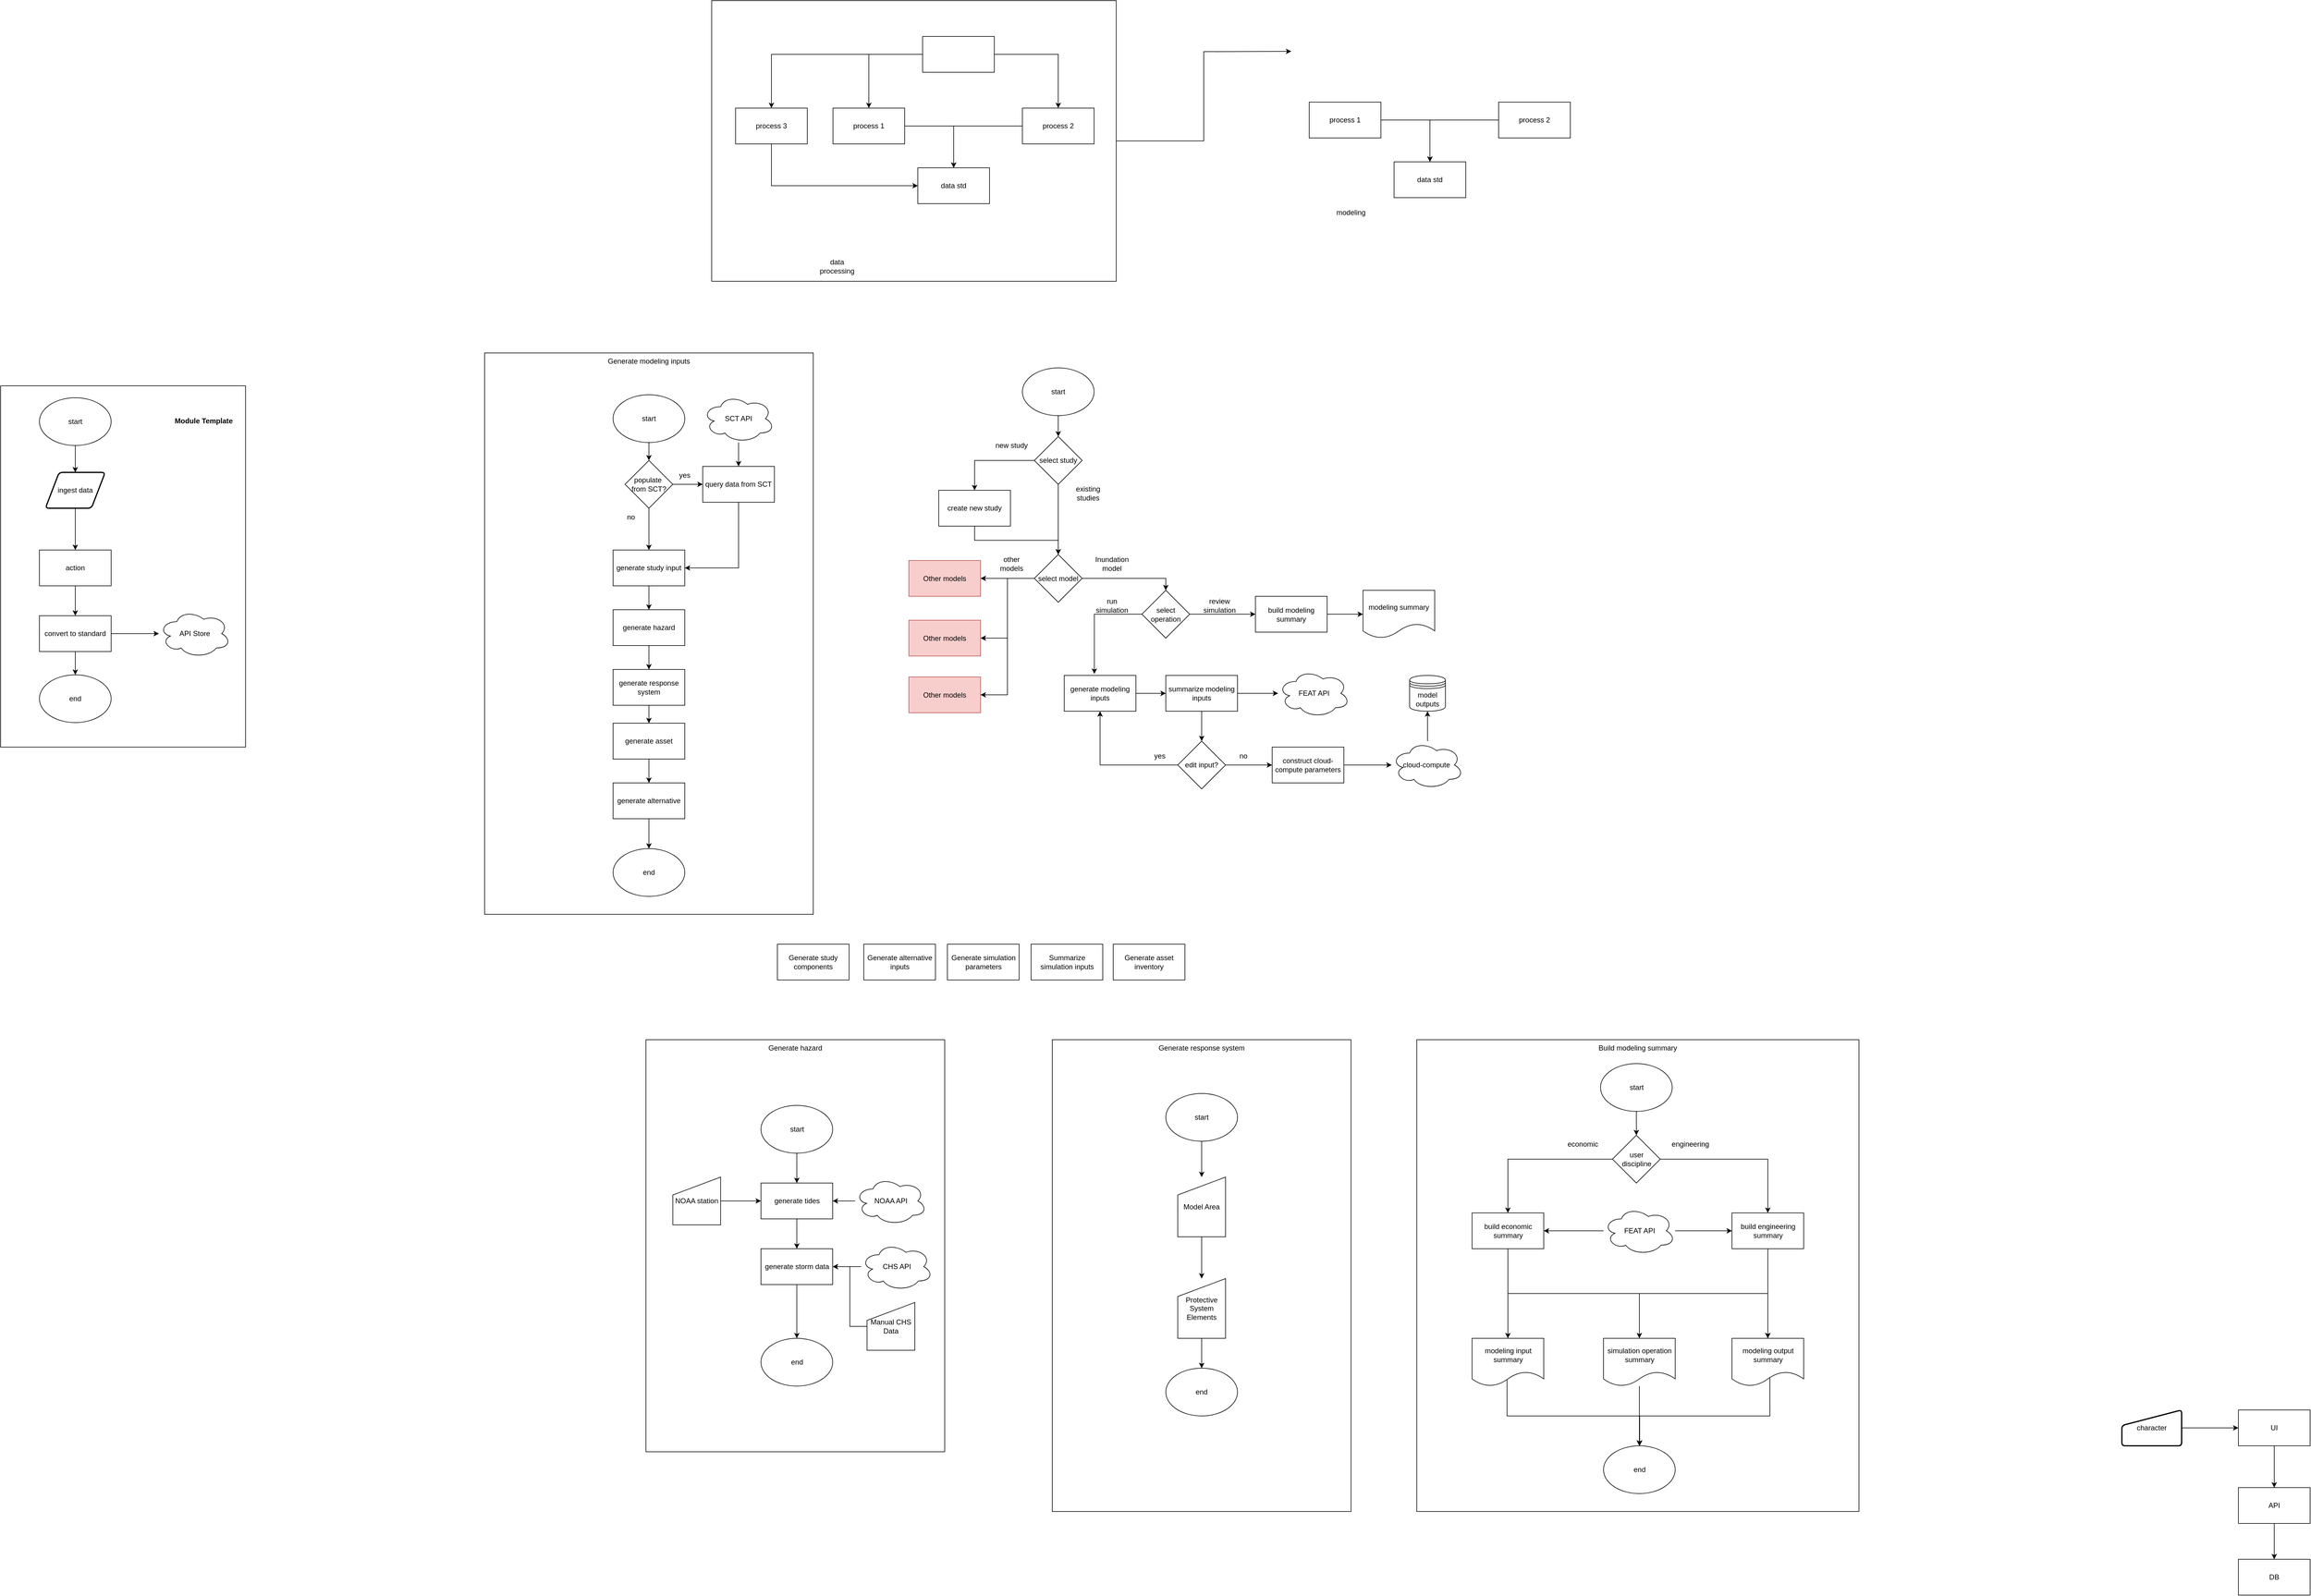 <mxfile version="26.0.7" pages="3">
  <diagram name="Page-1" id="qRDFToGieXWFHNiyiY_J">
    <mxGraphModel dx="3327" dy="2035" grid="1" gridSize="10" guides="1" tooltips="1" connect="1" arrows="1" fold="1" page="1" pageScale="1" pageWidth="850" pageHeight="1100" math="0" shadow="0">
      <root>
        <mxCell id="0" />
        <mxCell id="1" parent="0" />
        <mxCell id="-fWQIyGvg7Xg8wQxf-oc-19" style="edgeStyle=orthogonalEdgeStyle;rounded=0;orthogonalLoop=1;jettySize=auto;html=1;entryX=0;entryY=0.5;entryDx=0;entryDy=0;" edge="1" parent="1" source="-fWQIyGvg7Xg8wQxf-oc-17">
          <mxGeometry relative="1" as="geometry">
            <mxPoint x="540" y="-345.0" as="targetPoint" />
          </mxGeometry>
        </mxCell>
        <mxCell id="-fWQIyGvg7Xg8wQxf-oc-17" value="" style="rounded=0;whiteSpace=wrap;html=1;" vertex="1" parent="1">
          <mxGeometry x="-430" y="-430" width="677" height="470" as="geometry" />
        </mxCell>
        <mxCell id="PQ4RPiRYlV6zUMraTzQ3-148" value="&lt;div style=&quot;&quot;&gt;&lt;span style=&quot;background-color: initial;&quot;&gt;Generate modeling&lt;/span&gt;&lt;span style=&quot;background-color: initial;&quot;&gt;&amp;nbsp;inputs&lt;/span&gt;&lt;/div&gt;" style="rounded=0;whiteSpace=wrap;html=1;align=center;verticalAlign=top;" parent="1" vertex="1">
          <mxGeometry x="-810" y="160" width="550" height="940" as="geometry" />
        </mxCell>
        <mxCell id="PQ4RPiRYlV6zUMraTzQ3-126" value="&lt;div style=&quot;&quot;&gt;&lt;span style=&quot;background-color: initial;&quot;&gt;Generate hazard&lt;/span&gt;&lt;/div&gt;" style="rounded=0;whiteSpace=wrap;html=1;align=center;verticalAlign=top;" parent="1" vertex="1">
          <mxGeometry x="-540" y="1310" width="500" height="690" as="geometry" />
        </mxCell>
        <mxCell id="1YbS6uMou_o2y9SLhwbq-1" value="" style="edgeStyle=orthogonalEdgeStyle;rounded=0;orthogonalLoop=1;jettySize=auto;html=1;" parent="1" source="PQ4RPiRYlV6zUMraTzQ3-18" target="PQ4RPiRYlV6zUMraTzQ3-30" edge="1">
          <mxGeometry relative="1" as="geometry" />
        </mxCell>
        <mxCell id="PQ4RPiRYlV6zUMraTzQ3-18" value="start" style="ellipse;whiteSpace=wrap;html=1;" parent="1" vertex="1">
          <mxGeometry x="90" y="185" width="120" height="80" as="geometry" />
        </mxCell>
        <mxCell id="PQ4RPiRYlV6zUMraTzQ3-184" style="edgeStyle=orthogonalEdgeStyle;rounded=0;orthogonalLoop=1;jettySize=auto;html=1;" parent="1" source="PQ4RPiRYlV6zUMraTzQ3-22" target="PQ4RPiRYlV6zUMraTzQ3-90" edge="1">
          <mxGeometry relative="1" as="geometry" />
        </mxCell>
        <mxCell id="PQ4RPiRYlV6zUMraTzQ3-22" value="generate modeling inputs" style="rounded=0;whiteSpace=wrap;html=1;" parent="1" vertex="1">
          <mxGeometry x="160" y="700" width="120" height="60" as="geometry" />
        </mxCell>
        <mxCell id="PQ4RPiRYlV6zUMraTzQ3-141" value="" style="edgeStyle=orthogonalEdgeStyle;rounded=0;orthogonalLoop=1;jettySize=auto;html=1;" parent="1" edge="1">
          <mxGeometry relative="1" as="geometry">
            <mxPoint x="102" y="600" as="targetPoint" />
          </mxGeometry>
        </mxCell>
        <mxCell id="PQ4RPiRYlV6zUMraTzQ3-142" style="edgeStyle=orthogonalEdgeStyle;rounded=0;orthogonalLoop=1;jettySize=auto;html=1;entryX=0.5;entryY=0;entryDx=0;entryDy=0;" parent="1" edge="1">
          <mxGeometry relative="1" as="geometry">
            <mxPoint x="260" y="740" as="targetPoint" />
          </mxGeometry>
        </mxCell>
        <mxCell id="PQ4RPiRYlV6zUMraTzQ3-54" style="edgeStyle=orthogonalEdgeStyle;rounded=0;orthogonalLoop=1;jettySize=auto;html=1;entryX=0;entryY=0.5;entryDx=0;entryDy=0;" parent="1" edge="1">
          <mxGeometry relative="1" as="geometry">
            <mxPoint x="340" y="770" as="targetPoint" />
          </mxGeometry>
        </mxCell>
        <mxCell id="1YbS6uMou_o2y9SLhwbq-3" style="edgeStyle=orthogonalEdgeStyle;rounded=0;orthogonalLoop=1;jettySize=auto;html=1;" parent="1" source="PQ4RPiRYlV6zUMraTzQ3-30" target="1YbS6uMou_o2y9SLhwbq-2" edge="1">
          <mxGeometry relative="1" as="geometry" />
        </mxCell>
        <mxCell id="1YbS6uMou_o2y9SLhwbq-5" style="edgeStyle=orthogonalEdgeStyle;rounded=0;orthogonalLoop=1;jettySize=auto;html=1;entryX=0.5;entryY=0;entryDx=0;entryDy=0;" parent="1" source="PQ4RPiRYlV6zUMraTzQ3-30" target="PQ4RPiRYlV6zUMraTzQ3-117" edge="1">
          <mxGeometry relative="1" as="geometry" />
        </mxCell>
        <mxCell id="PQ4RPiRYlV6zUMraTzQ3-30" value="select study" style="rhombus;whiteSpace=wrap;html=1;" parent="1" vertex="1">
          <mxGeometry x="110" y="300" width="80" height="80" as="geometry" />
        </mxCell>
        <mxCell id="PQ4RPiRYlV6zUMraTzQ3-34" value="new study" style="text;html=1;align=center;verticalAlign=middle;whiteSpace=wrap;rounded=0;" parent="1" vertex="1">
          <mxGeometry x="42" y="300" width="60" height="30" as="geometry" />
        </mxCell>
        <mxCell id="pRfy_A6ynVGi48_vsYZs-7" value="" style="edgeStyle=orthogonalEdgeStyle;rounded=0;orthogonalLoop=1;jettySize=auto;html=1;" parent="1" source="PQ4RPiRYlV6zUMraTzQ3-45" target="pRfy_A6ynVGi48_vsYZs-4" edge="1">
          <mxGeometry relative="1" as="geometry" />
        </mxCell>
        <mxCell id="PQ4RPiRYlV6zUMraTzQ3-45" value="NOAA station" style="shape=manualInput;whiteSpace=wrap;html=1;" parent="1" vertex="1">
          <mxGeometry x="-495" y="1540" width="80" height="80" as="geometry" />
        </mxCell>
        <mxCell id="pRfy_A6ynVGi48_vsYZs-12" style="edgeStyle=orthogonalEdgeStyle;rounded=0;orthogonalLoop=1;jettySize=auto;html=1;entryX=1;entryY=0.5;entryDx=0;entryDy=0;" parent="1" source="PQ4RPiRYlV6zUMraTzQ3-46" target="pRfy_A6ynVGi48_vsYZs-8" edge="1">
          <mxGeometry relative="1" as="geometry" />
        </mxCell>
        <mxCell id="PQ4RPiRYlV6zUMraTzQ3-46" value="Manual CHS Data" style="shape=manualInput;whiteSpace=wrap;html=1;" parent="1" vertex="1">
          <mxGeometry x="-170" y="1750" width="80" height="80" as="geometry" />
        </mxCell>
        <mxCell id="PQ4RPiRYlV6zUMraTzQ3-60" style="edgeStyle=orthogonalEdgeStyle;rounded=0;orthogonalLoop=1;jettySize=auto;html=1;entryX=0;entryY=0.5;entryDx=0;entryDy=0;" parent="1" edge="1">
          <mxGeometry relative="1" as="geometry">
            <mxPoint x="500" y="770" as="targetPoint" />
          </mxGeometry>
        </mxCell>
        <mxCell id="PQ4RPiRYlV6zUMraTzQ3-57" value="existing studies" style="text;html=1;align=center;verticalAlign=middle;whiteSpace=wrap;rounded=0;" parent="1" vertex="1">
          <mxGeometry x="170" y="380" width="60" height="30" as="geometry" />
        </mxCell>
        <mxCell id="PQ4RPiRYlV6zUMraTzQ3-69" style="edgeStyle=orthogonalEdgeStyle;rounded=0;orthogonalLoop=1;jettySize=auto;html=1;entryX=0.5;entryY=0;entryDx=0;entryDy=0;exitX=0.5;exitY=1;exitDx=0;exitDy=0;" parent="1" source="PQ4RPiRYlV6zUMraTzQ3-90" target="PQ4RPiRYlV6zUMraTzQ3-68" edge="1">
          <mxGeometry relative="1" as="geometry" />
        </mxCell>
        <mxCell id="PQ4RPiRYlV6zUMraTzQ3-73" style="edgeStyle=orthogonalEdgeStyle;rounded=0;orthogonalLoop=1;jettySize=auto;html=1;entryX=0;entryY=0.5;entryDx=0;entryDy=0;" parent="1" edge="1">
          <mxGeometry relative="1" as="geometry">
            <mxPoint x="640" y="770" as="targetPoint" />
          </mxGeometry>
        </mxCell>
        <mxCell id="PQ4RPiRYlV6zUMraTzQ3-62" value="Other models" style="rounded=0;whiteSpace=wrap;html=1;fillColor=#f8cecc;strokeColor=#b85450;" parent="1" vertex="1">
          <mxGeometry x="-100" y="507.5" width="120" height="60" as="geometry" />
        </mxCell>
        <mxCell id="PQ4RPiRYlV6zUMraTzQ3-185" style="edgeStyle=orthogonalEdgeStyle;rounded=0;orthogonalLoop=1;jettySize=auto;html=1;entryX=0.5;entryY=1;entryDx=0;entryDy=0;" parent="1" source="PQ4RPiRYlV6zUMraTzQ3-68" target="PQ4RPiRYlV6zUMraTzQ3-22" edge="1">
          <mxGeometry relative="1" as="geometry" />
        </mxCell>
        <mxCell id="PQ4RPiRYlV6zUMraTzQ3-68" value="edit input?" style="rhombus;whiteSpace=wrap;html=1;" parent="1" vertex="1">
          <mxGeometry x="350" y="810" width="80" height="80" as="geometry" />
        </mxCell>
        <mxCell id="PQ4RPiRYlV6zUMraTzQ3-71" value="yes" style="text;html=1;align=center;verticalAlign=middle;whiteSpace=wrap;rounded=0;" parent="1" vertex="1">
          <mxGeometry x="290" y="820" width="60" height="30" as="geometry" />
        </mxCell>
        <mxCell id="PQ4RPiRYlV6zUMraTzQ3-77" style="edgeStyle=orthogonalEdgeStyle;rounded=0;orthogonalLoop=1;jettySize=auto;html=1;entryX=0;entryY=0.5;entryDx=0;entryDy=0;" parent="1" source="PQ4RPiRYlV6zUMraTzQ3-68" target="PQ4RPiRYlV6zUMraTzQ3-83" edge="1">
          <mxGeometry relative="1" as="geometry">
            <mxPoint x="486.04" y="860" as="targetPoint" />
          </mxGeometry>
        </mxCell>
        <mxCell id="PQ4RPiRYlV6zUMraTzQ3-78" value="model outputs" style="shape=datastore;whiteSpace=wrap;html=1;" parent="1" vertex="1">
          <mxGeometry x="738" y="700" width="60" height="60" as="geometry" />
        </mxCell>
        <mxCell id="PQ4RPiRYlV6zUMraTzQ3-80" value="no" style="text;html=1;align=center;verticalAlign=middle;whiteSpace=wrap;rounded=0;" parent="1" vertex="1">
          <mxGeometry x="430" y="820" width="60" height="30" as="geometry" />
        </mxCell>
        <mxCell id="PQ4RPiRYlV6zUMraTzQ3-81" value="Generate asset inventory" style="rounded=0;whiteSpace=wrap;html=1;" parent="1" vertex="1">
          <mxGeometry x="242" y="1150" width="120" height="60" as="geometry" />
        </mxCell>
        <mxCell id="PQ4RPiRYlV6zUMraTzQ3-97" style="edgeStyle=orthogonalEdgeStyle;rounded=0;orthogonalLoop=1;jettySize=auto;html=1;" parent="1" source="PQ4RPiRYlV6zUMraTzQ3-83" target="PQ4RPiRYlV6zUMraTzQ3-84" edge="1">
          <mxGeometry relative="1" as="geometry" />
        </mxCell>
        <mxCell id="PQ4RPiRYlV6zUMraTzQ3-83" value="construct cloud-compute parameters" style="rounded=0;whiteSpace=wrap;html=1;" parent="1" vertex="1">
          <mxGeometry x="508" y="820" width="120" height="60" as="geometry" />
        </mxCell>
        <mxCell id="PQ4RPiRYlV6zUMraTzQ3-99" style="edgeStyle=orthogonalEdgeStyle;rounded=0;orthogonalLoop=1;jettySize=auto;html=1;entryX=0.5;entryY=1;entryDx=0;entryDy=0;" parent="1" source="PQ4RPiRYlV6zUMraTzQ3-84" target="PQ4RPiRYlV6zUMraTzQ3-78" edge="1">
          <mxGeometry relative="1" as="geometry" />
        </mxCell>
        <mxCell id="PQ4RPiRYlV6zUMraTzQ3-84" value="cloud-compute&amp;nbsp;" style="ellipse;shape=cloud;whiteSpace=wrap;html=1;" parent="1" vertex="1">
          <mxGeometry x="708" y="810" width="120" height="80" as="geometry" />
        </mxCell>
        <mxCell id="PQ4RPiRYlV6zUMraTzQ3-88" style="edgeStyle=orthogonalEdgeStyle;rounded=0;orthogonalLoop=1;jettySize=auto;html=1;entryX=0.42;entryY=-0.044;entryDx=0;entryDy=0;entryPerimeter=0;" parent="1" source="PQ4RPiRYlV6zUMraTzQ3-85" target="PQ4RPiRYlV6zUMraTzQ3-22" edge="1">
          <mxGeometry relative="1" as="geometry">
            <mxPoint x="210" y="697.5" as="targetPoint" />
          </mxGeometry>
        </mxCell>
        <mxCell id="PQ4RPiRYlV6zUMraTzQ3-95" style="edgeStyle=orthogonalEdgeStyle;rounded=0;orthogonalLoop=1;jettySize=auto;html=1;entryX=0;entryY=0.5;entryDx=0;entryDy=0;" parent="1" source="PQ4RPiRYlV6zUMraTzQ3-85" target="PQ4RPiRYlV6zUMraTzQ3-94" edge="1">
          <mxGeometry relative="1" as="geometry" />
        </mxCell>
        <mxCell id="PQ4RPiRYlV6zUMraTzQ3-85" value="select operation" style="rhombus;whiteSpace=wrap;html=1;" parent="1" vertex="1">
          <mxGeometry x="290" y="557.5" width="80" height="80" as="geometry" />
        </mxCell>
        <mxCell id="PQ4RPiRYlV6zUMraTzQ3-89" value="run simulation" style="text;html=1;align=center;verticalAlign=middle;whiteSpace=wrap;rounded=0;" parent="1" vertex="1">
          <mxGeometry x="210" y="567.5" width="60" height="30" as="geometry" />
        </mxCell>
        <mxCell id="98Wi79xMPndo4PKG9-Y--35" value="" style="edgeStyle=orthogonalEdgeStyle;rounded=0;orthogonalLoop=1;jettySize=auto;html=1;" parent="1" source="PQ4RPiRYlV6zUMraTzQ3-90" target="98Wi79xMPndo4PKG9-Y--34" edge="1">
          <mxGeometry relative="1" as="geometry" />
        </mxCell>
        <mxCell id="PQ4RPiRYlV6zUMraTzQ3-90" value="summarize modeling inputs" style="rounded=0;whiteSpace=wrap;html=1;" parent="1" vertex="1">
          <mxGeometry x="330" y="700" width="120" height="60" as="geometry" />
        </mxCell>
        <mxCell id="PQ4RPiRYlV6zUMraTzQ3-93" value="modeling summary" style="shape=document;whiteSpace=wrap;html=1;boundedLbl=1;" parent="1" vertex="1">
          <mxGeometry x="660" y="557.5" width="120" height="80" as="geometry" />
        </mxCell>
        <mxCell id="98Wi79xMPndo4PKG9-Y--49" value="" style="edgeStyle=orthogonalEdgeStyle;rounded=0;orthogonalLoop=1;jettySize=auto;html=1;" parent="1" source="PQ4RPiRYlV6zUMraTzQ3-94" target="PQ4RPiRYlV6zUMraTzQ3-93" edge="1">
          <mxGeometry relative="1" as="geometry" />
        </mxCell>
        <mxCell id="PQ4RPiRYlV6zUMraTzQ3-94" value="build modeling summary" style="rounded=0;whiteSpace=wrap;html=1;" parent="1" vertex="1">
          <mxGeometry x="480" y="567.5" width="120" height="60" as="geometry" />
        </mxCell>
        <mxCell id="PQ4RPiRYlV6zUMraTzQ3-96" value="review simulation" style="text;html=1;align=center;verticalAlign=middle;whiteSpace=wrap;rounded=0;" parent="1" vertex="1">
          <mxGeometry x="390" y="567.5" width="60" height="30" as="geometry" />
        </mxCell>
        <mxCell id="PQ4RPiRYlV6zUMraTzQ3-107" style="edgeStyle=orthogonalEdgeStyle;rounded=0;orthogonalLoop=1;jettySize=auto;html=1;entryX=0.5;entryY=1;entryDx=0;entryDy=0;" parent="1" edge="1">
          <mxGeometry relative="1" as="geometry">
            <mxPoint x="100" y="730" as="sourcePoint" />
          </mxGeometry>
        </mxCell>
        <mxCell id="PQ4RPiRYlV6zUMraTzQ3-108" style="edgeStyle=orthogonalEdgeStyle;rounded=0;orthogonalLoop=1;jettySize=auto;html=1;" parent="1" edge="1">
          <mxGeometry relative="1" as="geometry">
            <mxPoint x="200" y="770" as="targetPoint" />
          </mxGeometry>
        </mxCell>
        <mxCell id="PQ4RPiRYlV6zUMraTzQ3-112" value="Generate study components" style="rounded=0;whiteSpace=wrap;html=1;" parent="1" vertex="1">
          <mxGeometry x="-320" y="1150" width="120" height="60" as="geometry" />
        </mxCell>
        <mxCell id="PQ4RPiRYlV6zUMraTzQ3-114" value="Generate alternative inputs" style="rounded=0;whiteSpace=wrap;html=1;" parent="1" vertex="1">
          <mxGeometry x="-175.5" y="1150" width="120" height="60" as="geometry" />
        </mxCell>
        <mxCell id="PQ4RPiRYlV6zUMraTzQ3-115" value="Generate simulation parameters" style="rounded=0;whiteSpace=wrap;html=1;" parent="1" vertex="1">
          <mxGeometry x="-35.5" y="1150" width="120" height="60" as="geometry" />
        </mxCell>
        <mxCell id="PQ4RPiRYlV6zUMraTzQ3-116" value="Summarize simulation inputs" style="rounded=0;whiteSpace=wrap;html=1;" parent="1" vertex="1">
          <mxGeometry x="104.5" y="1150" width="120" height="60" as="geometry" />
        </mxCell>
        <mxCell id="PQ4RPiRYlV6zUMraTzQ3-120" value="" style="edgeStyle=orthogonalEdgeStyle;rounded=0;orthogonalLoop=1;jettySize=auto;html=1;" parent="1" source="PQ4RPiRYlV6zUMraTzQ3-117" target="PQ4RPiRYlV6zUMraTzQ3-62" edge="1">
          <mxGeometry relative="1" as="geometry" />
        </mxCell>
        <mxCell id="PQ4RPiRYlV6zUMraTzQ3-121" value="" style="edgeStyle=orthogonalEdgeStyle;rounded=0;orthogonalLoop=1;jettySize=auto;html=1;entryX=0.5;entryY=0;entryDx=0;entryDy=0;" parent="1" source="PQ4RPiRYlV6zUMraTzQ3-117" target="PQ4RPiRYlV6zUMraTzQ3-85" edge="1">
          <mxGeometry relative="1" as="geometry">
            <mxPoint x="-240" y="527.5" as="targetPoint" />
          </mxGeometry>
        </mxCell>
        <mxCell id="98Wi79xMPndo4PKG9-Y--6" style="edgeStyle=orthogonalEdgeStyle;rounded=0;orthogonalLoop=1;jettySize=auto;html=1;entryX=1;entryY=0.5;entryDx=0;entryDy=0;" parent="1" source="PQ4RPiRYlV6zUMraTzQ3-117" target="98Wi79xMPndo4PKG9-Y--5" edge="1">
          <mxGeometry relative="1" as="geometry" />
        </mxCell>
        <mxCell id="98Wi79xMPndo4PKG9-Y--8" style="edgeStyle=orthogonalEdgeStyle;rounded=0;orthogonalLoop=1;jettySize=auto;html=1;entryX=1;entryY=0.5;entryDx=0;entryDy=0;" parent="1" source="PQ4RPiRYlV6zUMraTzQ3-117" target="98Wi79xMPndo4PKG9-Y--7" edge="1">
          <mxGeometry relative="1" as="geometry" />
        </mxCell>
        <mxCell id="PQ4RPiRYlV6zUMraTzQ3-117" value="select model" style="rhombus;whiteSpace=wrap;html=1;" parent="1" vertex="1">
          <mxGeometry x="110" y="497.5" width="80" height="80" as="geometry" />
        </mxCell>
        <mxCell id="PQ4RPiRYlV6zUMraTzQ3-122" value="Inundation model" style="text;html=1;align=center;verticalAlign=middle;whiteSpace=wrap;rounded=0;" parent="1" vertex="1">
          <mxGeometry x="210" y="497.5" width="60" height="30" as="geometry" />
        </mxCell>
        <mxCell id="PQ4RPiRYlV6zUMraTzQ3-123" value="other models" style="text;html=1;align=center;verticalAlign=middle;whiteSpace=wrap;rounded=0;" parent="1" vertex="1">
          <mxGeometry x="42" y="497.5" width="60" height="30" as="geometry" />
        </mxCell>
        <mxCell id="pRfy_A6ynVGi48_vsYZs-5" value="" style="edgeStyle=orthogonalEdgeStyle;rounded=0;orthogonalLoop=1;jettySize=auto;html=1;" parent="1" source="PQ4RPiRYlV6zUMraTzQ3-127" target="pRfy_A6ynVGi48_vsYZs-4" edge="1">
          <mxGeometry relative="1" as="geometry" />
        </mxCell>
        <mxCell id="PQ4RPiRYlV6zUMraTzQ3-127" value="start" style="ellipse;whiteSpace=wrap;html=1;" parent="1" vertex="1">
          <mxGeometry x="-347.5" y="1420" width="120" height="80" as="geometry" />
        </mxCell>
        <mxCell id="PQ4RPiRYlV6zUMraTzQ3-128" value="end" style="ellipse;whiteSpace=wrap;html=1;" parent="1" vertex="1">
          <mxGeometry x="-347.5" y="1810" width="120" height="80" as="geometry" />
        </mxCell>
        <mxCell id="PQ4RPiRYlV6zUMraTzQ3-140" value="" style="group" parent="1" vertex="1" connectable="0">
          <mxGeometry x="140" y="1310" width="500" height="790" as="geometry" />
        </mxCell>
        <mxCell id="PQ4RPiRYlV6zUMraTzQ3-130" value="&lt;div style=&quot;&quot;&gt;Generate response system&lt;/div&gt;" style="rounded=0;whiteSpace=wrap;html=1;align=center;verticalAlign=top;" parent="PQ4RPiRYlV6zUMraTzQ3-140" vertex="1">
          <mxGeometry width="500" height="790" as="geometry" />
        </mxCell>
        <mxCell id="PQ4RPiRYlV6zUMraTzQ3-138" value="" style="edgeStyle=orthogonalEdgeStyle;rounded=0;orthogonalLoop=1;jettySize=auto;html=1;" parent="PQ4RPiRYlV6zUMraTzQ3-140" source="PQ4RPiRYlV6zUMraTzQ3-48" target="PQ4RPiRYlV6zUMraTzQ3-52" edge="1">
          <mxGeometry relative="1" as="geometry" />
        </mxCell>
        <mxCell id="PQ4RPiRYlV6zUMraTzQ3-48" value="Model Area" style="shape=manualInput;whiteSpace=wrap;html=1;" parent="PQ4RPiRYlV6zUMraTzQ3-140" vertex="1">
          <mxGeometry x="210" y="230" width="80" height="100" as="geometry" />
        </mxCell>
        <mxCell id="PQ4RPiRYlV6zUMraTzQ3-139" value="" style="edgeStyle=orthogonalEdgeStyle;rounded=0;orthogonalLoop=1;jettySize=auto;html=1;" parent="PQ4RPiRYlV6zUMraTzQ3-140" source="PQ4RPiRYlV6zUMraTzQ3-52" target="PQ4RPiRYlV6zUMraTzQ3-136" edge="1">
          <mxGeometry relative="1" as="geometry" />
        </mxCell>
        <mxCell id="PQ4RPiRYlV6zUMraTzQ3-52" value="Protective System Elements" style="shape=manualInput;whiteSpace=wrap;html=1;" parent="PQ4RPiRYlV6zUMraTzQ3-140" vertex="1">
          <mxGeometry x="210" y="400" width="80" height="100" as="geometry" />
        </mxCell>
        <mxCell id="PQ4RPiRYlV6zUMraTzQ3-137" value="" style="edgeStyle=orthogonalEdgeStyle;rounded=0;orthogonalLoop=1;jettySize=auto;html=1;" parent="PQ4RPiRYlV6zUMraTzQ3-140" source="PQ4RPiRYlV6zUMraTzQ3-135" target="PQ4RPiRYlV6zUMraTzQ3-48" edge="1">
          <mxGeometry relative="1" as="geometry" />
        </mxCell>
        <mxCell id="PQ4RPiRYlV6zUMraTzQ3-135" value="start" style="ellipse;whiteSpace=wrap;html=1;" parent="PQ4RPiRYlV6zUMraTzQ3-140" vertex="1">
          <mxGeometry x="190" y="90" width="120" height="80" as="geometry" />
        </mxCell>
        <mxCell id="PQ4RPiRYlV6zUMraTzQ3-136" value="end" style="ellipse;whiteSpace=wrap;html=1;" parent="PQ4RPiRYlV6zUMraTzQ3-140" vertex="1">
          <mxGeometry x="190" y="550" width="120" height="80" as="geometry" />
        </mxCell>
        <mxCell id="PQ4RPiRYlV6zUMraTzQ3-170" style="edgeStyle=orthogonalEdgeStyle;rounded=0;orthogonalLoop=1;jettySize=auto;html=1;entryX=0.5;entryY=0;entryDx=0;entryDy=0;" parent="1" source="PQ4RPiRYlV6zUMraTzQ3-149" target="PQ4RPiRYlV6zUMraTzQ3-158" edge="1">
          <mxGeometry relative="1" as="geometry" />
        </mxCell>
        <mxCell id="PQ4RPiRYlV6zUMraTzQ3-149" value="start" style="ellipse;whiteSpace=wrap;html=1;" parent="1" vertex="1">
          <mxGeometry x="-595" y="230" width="120" height="80" as="geometry" />
        </mxCell>
        <mxCell id="PQ4RPiRYlV6zUMraTzQ3-150" value="end" style="ellipse;whiteSpace=wrap;html=1;" parent="1" vertex="1">
          <mxGeometry x="-595" y="990" width="120" height="80" as="geometry" />
        </mxCell>
        <mxCell id="PQ4RPiRYlV6zUMraTzQ3-180" value="" style="edgeStyle=orthogonalEdgeStyle;rounded=0;orthogonalLoop=1;jettySize=auto;html=1;" parent="1" source="PQ4RPiRYlV6zUMraTzQ3-151" target="PQ4RPiRYlV6zUMraTzQ3-155" edge="1">
          <mxGeometry relative="1" as="geometry" />
        </mxCell>
        <mxCell id="PQ4RPiRYlV6zUMraTzQ3-151" value="generate hazard" style="rounded=0;whiteSpace=wrap;html=1;" parent="1" vertex="1">
          <mxGeometry x="-595" y="590" width="120" height="60" as="geometry" />
        </mxCell>
        <mxCell id="PQ4RPiRYlV6zUMraTzQ3-176" value="" style="edgeStyle=orthogonalEdgeStyle;rounded=0;orthogonalLoop=1;jettySize=auto;html=1;startArrow=classic;startFill=1;endArrow=none;endFill=0;" parent="1" source="PQ4RPiRYlV6zUMraTzQ3-152" target="PQ4RPiRYlV6zUMraTzQ3-159" edge="1">
          <mxGeometry relative="1" as="geometry" />
        </mxCell>
        <mxCell id="PQ4RPiRYlV6zUMraTzQ3-178" style="edgeStyle=orthogonalEdgeStyle;rounded=0;orthogonalLoop=1;jettySize=auto;html=1;entryX=1;entryY=0.5;entryDx=0;entryDy=0;exitX=0.5;exitY=1;exitDx=0;exitDy=0;" parent="1" source="PQ4RPiRYlV6zUMraTzQ3-152" target="PQ4RPiRYlV6zUMraTzQ3-153" edge="1">
          <mxGeometry relative="1" as="geometry" />
        </mxCell>
        <mxCell id="PQ4RPiRYlV6zUMraTzQ3-152" value="query data from SCT" style="rounded=0;whiteSpace=wrap;html=1;" parent="1" vertex="1">
          <mxGeometry x="-445" y="350" width="120" height="60" as="geometry" />
        </mxCell>
        <mxCell id="PQ4RPiRYlV6zUMraTzQ3-179" value="" style="edgeStyle=orthogonalEdgeStyle;rounded=0;orthogonalLoop=1;jettySize=auto;html=1;" parent="1" source="PQ4RPiRYlV6zUMraTzQ3-153" target="PQ4RPiRYlV6zUMraTzQ3-151" edge="1">
          <mxGeometry relative="1" as="geometry" />
        </mxCell>
        <mxCell id="PQ4RPiRYlV6zUMraTzQ3-153" value="generate study input" style="rounded=0;whiteSpace=wrap;html=1;" parent="1" vertex="1">
          <mxGeometry x="-595" y="490" width="120" height="60" as="geometry" />
        </mxCell>
        <mxCell id="PQ4RPiRYlV6zUMraTzQ3-154" value="yes" style="text;html=1;align=center;verticalAlign=middle;whiteSpace=wrap;rounded=0;" parent="1" vertex="1">
          <mxGeometry x="-505" y="350" width="60" height="30" as="geometry" />
        </mxCell>
        <mxCell id="PQ4RPiRYlV6zUMraTzQ3-181" value="" style="edgeStyle=orthogonalEdgeStyle;rounded=0;orthogonalLoop=1;jettySize=auto;html=1;" parent="1" source="PQ4RPiRYlV6zUMraTzQ3-155" target="PQ4RPiRYlV6zUMraTzQ3-156" edge="1">
          <mxGeometry relative="1" as="geometry" />
        </mxCell>
        <mxCell id="PQ4RPiRYlV6zUMraTzQ3-155" value="generate response system" style="rounded=0;whiteSpace=wrap;html=1;" parent="1" vertex="1">
          <mxGeometry x="-595" y="690" width="120" height="60" as="geometry" />
        </mxCell>
        <mxCell id="PQ4RPiRYlV6zUMraTzQ3-182" value="" style="edgeStyle=orthogonalEdgeStyle;rounded=0;orthogonalLoop=1;jettySize=auto;html=1;" parent="1" source="PQ4RPiRYlV6zUMraTzQ3-156" target="PQ4RPiRYlV6zUMraTzQ3-157" edge="1">
          <mxGeometry relative="1" as="geometry" />
        </mxCell>
        <mxCell id="PQ4RPiRYlV6zUMraTzQ3-156" value="generate asset" style="rounded=0;whiteSpace=wrap;html=1;" parent="1" vertex="1">
          <mxGeometry x="-595" y="780" width="120" height="60" as="geometry" />
        </mxCell>
        <mxCell id="PQ4RPiRYlV6zUMraTzQ3-183" value="" style="edgeStyle=orthogonalEdgeStyle;rounded=0;orthogonalLoop=1;jettySize=auto;html=1;" parent="1" source="PQ4RPiRYlV6zUMraTzQ3-157" target="PQ4RPiRYlV6zUMraTzQ3-150" edge="1">
          <mxGeometry relative="1" as="geometry" />
        </mxCell>
        <mxCell id="PQ4RPiRYlV6zUMraTzQ3-157" value="generate alternative" style="rounded=0;whiteSpace=wrap;html=1;" parent="1" vertex="1">
          <mxGeometry x="-595" y="880" width="120" height="60" as="geometry" />
        </mxCell>
        <mxCell id="PQ4RPiRYlV6zUMraTzQ3-173" value="" style="edgeStyle=orthogonalEdgeStyle;rounded=0;orthogonalLoop=1;jettySize=auto;html=1;" parent="1" source="PQ4RPiRYlV6zUMraTzQ3-158" target="PQ4RPiRYlV6zUMraTzQ3-153" edge="1">
          <mxGeometry relative="1" as="geometry" />
        </mxCell>
        <mxCell id="PQ4RPiRYlV6zUMraTzQ3-174" value="" style="edgeStyle=orthogonalEdgeStyle;rounded=0;orthogonalLoop=1;jettySize=auto;html=1;" parent="1" source="PQ4RPiRYlV6zUMraTzQ3-158" target="PQ4RPiRYlV6zUMraTzQ3-152" edge="1">
          <mxGeometry relative="1" as="geometry" />
        </mxCell>
        <mxCell id="PQ4RPiRYlV6zUMraTzQ3-158" value="populate&amp;nbsp;&lt;div&gt;from SCT?&lt;/div&gt;" style="rhombus;whiteSpace=wrap;html=1;" parent="1" vertex="1">
          <mxGeometry x="-575" y="340" width="80" height="80" as="geometry" />
        </mxCell>
        <mxCell id="PQ4RPiRYlV6zUMraTzQ3-159" value="SCT API" style="ellipse;shape=cloud;whiteSpace=wrap;html=1;" parent="1" vertex="1">
          <mxGeometry x="-445" y="230" width="120" height="80" as="geometry" />
        </mxCell>
        <mxCell id="PQ4RPiRYlV6zUMraTzQ3-160" value="no" style="text;html=1;align=center;verticalAlign=middle;whiteSpace=wrap;rounded=0;" parent="1" vertex="1">
          <mxGeometry x="-595" y="420" width="60" height="30" as="geometry" />
        </mxCell>
        <mxCell id="98Wi79xMPndo4PKG9-Y--5" value="Other models" style="rounded=0;whiteSpace=wrap;html=1;fillColor=#f8cecc;strokeColor=#b85450;" parent="1" vertex="1">
          <mxGeometry x="-100" y="607.5" width="120" height="60" as="geometry" />
        </mxCell>
        <mxCell id="98Wi79xMPndo4PKG9-Y--7" value="Other models" style="rounded=0;whiteSpace=wrap;html=1;fillColor=#f8cecc;strokeColor=#b85450;" parent="1" vertex="1">
          <mxGeometry x="-100" y="702.5" width="120" height="60" as="geometry" />
        </mxCell>
        <mxCell id="98Wi79xMPndo4PKG9-Y--10" value="&lt;div style=&quot;&quot;&gt;Build modeling summary&lt;/div&gt;" style="rounded=0;whiteSpace=wrap;html=1;align=center;verticalAlign=top;" parent="1" vertex="1">
          <mxGeometry x="750" y="1310" width="740" height="790" as="geometry" />
        </mxCell>
        <mxCell id="98Wi79xMPndo4PKG9-Y--19" value="" style="edgeStyle=orthogonalEdgeStyle;rounded=0;orthogonalLoop=1;jettySize=auto;html=1;" parent="1" source="98Wi79xMPndo4PKG9-Y--16" target="98Wi79xMPndo4PKG9-Y--18" edge="1">
          <mxGeometry relative="1" as="geometry" />
        </mxCell>
        <mxCell id="98Wi79xMPndo4PKG9-Y--16" value="start" style="ellipse;whiteSpace=wrap;html=1;" parent="1" vertex="1">
          <mxGeometry x="1057.5" y="1350" width="120" height="80" as="geometry" />
        </mxCell>
        <mxCell id="98Wi79xMPndo4PKG9-Y--17" value="end" style="ellipse;whiteSpace=wrap;html=1;" parent="1" vertex="1">
          <mxGeometry x="1062.5" y="1990" width="120" height="80" as="geometry" />
        </mxCell>
        <mxCell id="98Wi79xMPndo4PKG9-Y--22" style="edgeStyle=orthogonalEdgeStyle;rounded=0;orthogonalLoop=1;jettySize=auto;html=1;" parent="1" source="98Wi79xMPndo4PKG9-Y--18" target="98Wi79xMPndo4PKG9-Y--20" edge="1">
          <mxGeometry relative="1" as="geometry" />
        </mxCell>
        <mxCell id="98Wi79xMPndo4PKG9-Y--23" style="edgeStyle=orthogonalEdgeStyle;rounded=0;orthogonalLoop=1;jettySize=auto;html=1;" parent="1" source="98Wi79xMPndo4PKG9-Y--18" target="98Wi79xMPndo4PKG9-Y--21" edge="1">
          <mxGeometry relative="1" as="geometry" />
        </mxCell>
        <mxCell id="98Wi79xMPndo4PKG9-Y--18" value="user &lt;br&gt;discipline" style="rhombus;whiteSpace=wrap;html=1;" parent="1" vertex="1">
          <mxGeometry x="1077.5" y="1470" width="80" height="80" as="geometry" />
        </mxCell>
        <mxCell id="98Wi79xMPndo4PKG9-Y--29" style="edgeStyle=orthogonalEdgeStyle;rounded=0;orthogonalLoop=1;jettySize=auto;html=1;" parent="1" source="98Wi79xMPndo4PKG9-Y--20" target="98Wi79xMPndo4PKG9-Y--28" edge="1">
          <mxGeometry relative="1" as="geometry" />
        </mxCell>
        <mxCell id="98Wi79xMPndo4PKG9-Y--30" style="edgeStyle=orthogonalEdgeStyle;rounded=0;orthogonalLoop=1;jettySize=auto;html=1;exitX=0.5;exitY=1;exitDx=0;exitDy=0;" parent="1" source="98Wi79xMPndo4PKG9-Y--20" target="98Wi79xMPndo4PKG9-Y--27" edge="1">
          <mxGeometry relative="1" as="geometry" />
        </mxCell>
        <mxCell id="98Wi79xMPndo4PKG9-Y--20" value="build economic summary" style="rounded=0;whiteSpace=wrap;html=1;" parent="1" vertex="1">
          <mxGeometry x="842.5" y="1600" width="120" height="60" as="geometry" />
        </mxCell>
        <mxCell id="98Wi79xMPndo4PKG9-Y--31" style="edgeStyle=orthogonalEdgeStyle;rounded=0;orthogonalLoop=1;jettySize=auto;html=1;entryX=0.5;entryY=0;entryDx=0;entryDy=0;exitX=0.5;exitY=1;exitDx=0;exitDy=0;" parent="1" source="98Wi79xMPndo4PKG9-Y--21" target="98Wi79xMPndo4PKG9-Y--27" edge="1">
          <mxGeometry relative="1" as="geometry" />
        </mxCell>
        <mxCell id="98Wi79xMPndo4PKG9-Y--38" style="edgeStyle=orthogonalEdgeStyle;rounded=0;orthogonalLoop=1;jettySize=auto;html=1;exitX=0.5;exitY=1;exitDx=0;exitDy=0;" parent="1" source="98Wi79xMPndo4PKG9-Y--21" target="98Wi79xMPndo4PKG9-Y--37" edge="1">
          <mxGeometry relative="1" as="geometry" />
        </mxCell>
        <mxCell id="98Wi79xMPndo4PKG9-Y--21" value="build engineering summary" style="rounded=0;whiteSpace=wrap;html=1;" parent="1" vertex="1">
          <mxGeometry x="1277.5" y="1600" width="120" height="60" as="geometry" />
        </mxCell>
        <mxCell id="98Wi79xMPndo4PKG9-Y--25" value="" style="edgeStyle=orthogonalEdgeStyle;rounded=0;orthogonalLoop=1;jettySize=auto;html=1;startArrow=none;startFill=0;" parent="1" source="98Wi79xMPndo4PKG9-Y--24" target="98Wi79xMPndo4PKG9-Y--21" edge="1">
          <mxGeometry relative="1" as="geometry" />
        </mxCell>
        <mxCell id="98Wi79xMPndo4PKG9-Y--26" value="" style="edgeStyle=orthogonalEdgeStyle;rounded=0;orthogonalLoop=1;jettySize=auto;html=1;startArrow=none;startFill=0;" parent="1" source="98Wi79xMPndo4PKG9-Y--24" target="98Wi79xMPndo4PKG9-Y--20" edge="1">
          <mxGeometry relative="1" as="geometry" />
        </mxCell>
        <mxCell id="98Wi79xMPndo4PKG9-Y--24" value="FEAT API" style="ellipse;shape=cloud;whiteSpace=wrap;html=1;" parent="1" vertex="1">
          <mxGeometry x="1062.5" y="1590" width="120" height="80" as="geometry" />
        </mxCell>
        <mxCell id="98Wi79xMPndo4PKG9-Y--46" style="edgeStyle=orthogonalEdgeStyle;rounded=0;orthogonalLoop=1;jettySize=auto;html=1;entryX=0.5;entryY=0;entryDx=0;entryDy=0;exitX=0.529;exitY=0.788;exitDx=0;exitDy=0;exitPerimeter=0;" parent="1" source="98Wi79xMPndo4PKG9-Y--27" target="98Wi79xMPndo4PKG9-Y--17" edge="1">
          <mxGeometry relative="1" as="geometry">
            <Array as="points">
              <mxPoint x="1341" y="1940" />
              <mxPoint x="1123" y="1940" />
            </Array>
          </mxGeometry>
        </mxCell>
        <mxCell id="98Wi79xMPndo4PKG9-Y--27" value="modeling output summary" style="shape=document;whiteSpace=wrap;html=1;boundedLbl=1;" parent="1" vertex="1">
          <mxGeometry x="1277.5" y="1810" width="120" height="80" as="geometry" />
        </mxCell>
        <mxCell id="98Wi79xMPndo4PKG9-Y--42" style="edgeStyle=orthogonalEdgeStyle;rounded=0;orthogonalLoop=1;jettySize=auto;html=1;exitX=0.488;exitY=0.838;exitDx=0;exitDy=0;exitPerimeter=0;" parent="1" source="98Wi79xMPndo4PKG9-Y--28" target="98Wi79xMPndo4PKG9-Y--17" edge="1">
          <mxGeometry relative="1" as="geometry">
            <Array as="points">
              <mxPoint x="901" y="1940" />
              <mxPoint x="1123" y="1940" />
            </Array>
          </mxGeometry>
        </mxCell>
        <mxCell id="98Wi79xMPndo4PKG9-Y--28" value="modeling input summary" style="shape=document;whiteSpace=wrap;html=1;boundedLbl=1;" parent="1" vertex="1">
          <mxGeometry x="842.5" y="1810" width="120" height="80" as="geometry" />
        </mxCell>
        <mxCell id="98Wi79xMPndo4PKG9-Y--34" value="FEAT API" style="ellipse;shape=cloud;whiteSpace=wrap;html=1;" parent="1" vertex="1">
          <mxGeometry x="518" y="690" width="120" height="80" as="geometry" />
        </mxCell>
        <mxCell id="98Wi79xMPndo4PKG9-Y--43" value="" style="edgeStyle=orthogonalEdgeStyle;rounded=0;orthogonalLoop=1;jettySize=auto;html=1;" parent="1" source="98Wi79xMPndo4PKG9-Y--37" target="98Wi79xMPndo4PKG9-Y--17" edge="1">
          <mxGeometry relative="1" as="geometry" />
        </mxCell>
        <mxCell id="98Wi79xMPndo4PKG9-Y--37" value="simulation operation summary" style="shape=document;whiteSpace=wrap;html=1;boundedLbl=1;" parent="1" vertex="1">
          <mxGeometry x="1062.5" y="1810" width="120" height="80" as="geometry" />
        </mxCell>
        <mxCell id="98Wi79xMPndo4PKG9-Y--47" value="economic" style="text;html=1;align=center;verticalAlign=middle;whiteSpace=wrap;rounded=0;" parent="1" vertex="1">
          <mxGeometry x="997.5" y="1470" width="60" height="30" as="geometry" />
        </mxCell>
        <mxCell id="98Wi79xMPndo4PKG9-Y--48" value="engineering" style="text;html=1;align=center;verticalAlign=middle;whiteSpace=wrap;rounded=0;" parent="1" vertex="1">
          <mxGeometry x="1177.5" y="1470" width="60" height="30" as="geometry" />
        </mxCell>
        <mxCell id="1YbS6uMou_o2y9SLhwbq-6" style="edgeStyle=orthogonalEdgeStyle;rounded=0;orthogonalLoop=1;jettySize=auto;html=1;entryX=0.5;entryY=0;entryDx=0;entryDy=0;exitX=0.5;exitY=1;exitDx=0;exitDy=0;" parent="1" source="1YbS6uMou_o2y9SLhwbq-2" target="PQ4RPiRYlV6zUMraTzQ3-117" edge="1">
          <mxGeometry relative="1" as="geometry" />
        </mxCell>
        <mxCell id="1YbS6uMou_o2y9SLhwbq-2" value="create new study" style="rounded=0;whiteSpace=wrap;html=1;" parent="1" vertex="1">
          <mxGeometry x="-50" y="390" width="120" height="60" as="geometry" />
        </mxCell>
        <mxCell id="pRfy_A6ynVGi48_vsYZs-6" value="" style="edgeStyle=orthogonalEdgeStyle;rounded=0;orthogonalLoop=1;jettySize=auto;html=1;" parent="1" source="pRfy_A6ynVGi48_vsYZs-2" target="pRfy_A6ynVGi48_vsYZs-4" edge="1">
          <mxGeometry relative="1" as="geometry" />
        </mxCell>
        <mxCell id="pRfy_A6ynVGi48_vsYZs-2" value="NOAA API" style="ellipse;shape=cloud;whiteSpace=wrap;html=1;" parent="1" vertex="1">
          <mxGeometry x="-190" y="1540" width="120" height="80" as="geometry" />
        </mxCell>
        <mxCell id="pRfy_A6ynVGi48_vsYZs-9" value="" style="edgeStyle=orthogonalEdgeStyle;rounded=0;orthogonalLoop=1;jettySize=auto;html=1;" parent="1" source="pRfy_A6ynVGi48_vsYZs-4" target="pRfy_A6ynVGi48_vsYZs-8" edge="1">
          <mxGeometry relative="1" as="geometry" />
        </mxCell>
        <mxCell id="pRfy_A6ynVGi48_vsYZs-4" value="generate tides" style="rounded=0;whiteSpace=wrap;html=1;" parent="1" vertex="1">
          <mxGeometry x="-347.5" y="1550" width="120" height="60" as="geometry" />
        </mxCell>
        <mxCell id="pRfy_A6ynVGi48_vsYZs-14" value="" style="edgeStyle=orthogonalEdgeStyle;rounded=0;orthogonalLoop=1;jettySize=auto;html=1;" parent="1" source="pRfy_A6ynVGi48_vsYZs-8" target="PQ4RPiRYlV6zUMraTzQ3-128" edge="1">
          <mxGeometry relative="1" as="geometry" />
        </mxCell>
        <mxCell id="pRfy_A6ynVGi48_vsYZs-8" value="generate storm data" style="rounded=0;whiteSpace=wrap;html=1;" parent="1" vertex="1">
          <mxGeometry x="-347.5" y="1660" width="120" height="60" as="geometry" />
        </mxCell>
        <mxCell id="pRfy_A6ynVGi48_vsYZs-13" value="" style="edgeStyle=orthogonalEdgeStyle;rounded=0;orthogonalLoop=1;jettySize=auto;html=1;" parent="1" source="pRfy_A6ynVGi48_vsYZs-11" target="pRfy_A6ynVGi48_vsYZs-8" edge="1">
          <mxGeometry relative="1" as="geometry" />
        </mxCell>
        <mxCell id="pRfy_A6ynVGi48_vsYZs-11" value="CHS API" style="ellipse;shape=cloud;whiteSpace=wrap;html=1;" parent="1" vertex="1">
          <mxGeometry x="-180" y="1650" width="120" height="80" as="geometry" />
        </mxCell>
        <mxCell id="pRfy_A6ynVGi48_vsYZs-17" value="" style="edgeStyle=orthogonalEdgeStyle;rounded=0;orthogonalLoop=1;jettySize=auto;html=1;" parent="1" source="pRfy_A6ynVGi48_vsYZs-15" target="pRfy_A6ynVGi48_vsYZs-16" edge="1">
          <mxGeometry relative="1" as="geometry" />
        </mxCell>
        <mxCell id="pRfy_A6ynVGi48_vsYZs-15" value="character" style="html=1;strokeWidth=2;shape=manualInput;whiteSpace=wrap;rounded=1;size=26;arcSize=11;" parent="1" vertex="1">
          <mxGeometry x="1930" y="1930" width="100" height="60" as="geometry" />
        </mxCell>
        <mxCell id="pRfy_A6ynVGi48_vsYZs-19" value="" style="edgeStyle=orthogonalEdgeStyle;rounded=0;orthogonalLoop=1;jettySize=auto;html=1;" parent="1" source="pRfy_A6ynVGi48_vsYZs-16" target="pRfy_A6ynVGi48_vsYZs-18" edge="1">
          <mxGeometry relative="1" as="geometry" />
        </mxCell>
        <mxCell id="pRfy_A6ynVGi48_vsYZs-16" value="UI" style="rounded=0;whiteSpace=wrap;html=1;" parent="1" vertex="1">
          <mxGeometry x="2125" y="1930" width="120" height="60" as="geometry" />
        </mxCell>
        <mxCell id="pRfy_A6ynVGi48_vsYZs-21" value="" style="edgeStyle=orthogonalEdgeStyle;rounded=0;orthogonalLoop=1;jettySize=auto;html=1;" parent="1" source="pRfy_A6ynVGi48_vsYZs-18" target="pRfy_A6ynVGi48_vsYZs-20" edge="1">
          <mxGeometry relative="1" as="geometry" />
        </mxCell>
        <mxCell id="pRfy_A6ynVGi48_vsYZs-18" value="API" style="rounded=0;whiteSpace=wrap;html=1;" parent="1" vertex="1">
          <mxGeometry x="2125" y="2060" width="120" height="60" as="geometry" />
        </mxCell>
        <mxCell id="pRfy_A6ynVGi48_vsYZs-20" value="DB" style="rounded=0;whiteSpace=wrap;html=1;" parent="1" vertex="1">
          <mxGeometry x="2125" y="2180" width="120" height="60" as="geometry" />
        </mxCell>
        <mxCell id="-fWQIyGvg7Xg8wQxf-oc-1" value="data std" style="rounded=0;whiteSpace=wrap;html=1;" vertex="1" parent="1">
          <mxGeometry x="-85" y="-150" width="120" height="60" as="geometry" />
        </mxCell>
        <mxCell id="-fWQIyGvg7Xg8wQxf-oc-5" style="edgeStyle=orthogonalEdgeStyle;rounded=0;orthogonalLoop=1;jettySize=auto;html=1;entryX=0.5;entryY=0;entryDx=0;entryDy=0;" edge="1" parent="1" source="-fWQIyGvg7Xg8wQxf-oc-2" target="-fWQIyGvg7Xg8wQxf-oc-1">
          <mxGeometry relative="1" as="geometry" />
        </mxCell>
        <mxCell id="-fWQIyGvg7Xg8wQxf-oc-2" value="process 2" style="rounded=0;whiteSpace=wrap;html=1;" vertex="1" parent="1">
          <mxGeometry x="90" y="-250" width="120" height="60" as="geometry" />
        </mxCell>
        <mxCell id="-fWQIyGvg7Xg8wQxf-oc-4" style="edgeStyle=orthogonalEdgeStyle;rounded=0;orthogonalLoop=1;jettySize=auto;html=1;" edge="1" parent="1" source="-fWQIyGvg7Xg8wQxf-oc-3" target="-fWQIyGvg7Xg8wQxf-oc-1">
          <mxGeometry relative="1" as="geometry" />
        </mxCell>
        <mxCell id="-fWQIyGvg7Xg8wQxf-oc-3" value="process 1" style="rounded=0;whiteSpace=wrap;html=1;" vertex="1" parent="1">
          <mxGeometry x="-227" y="-250" width="120" height="60" as="geometry" />
        </mxCell>
        <mxCell id="-fWQIyGvg7Xg8wQxf-oc-7" style="edgeStyle=orthogonalEdgeStyle;rounded=0;orthogonalLoop=1;jettySize=auto;html=1;entryX=0.5;entryY=0;entryDx=0;entryDy=0;" edge="1" parent="1" source="-fWQIyGvg7Xg8wQxf-oc-6" target="-fWQIyGvg7Xg8wQxf-oc-3">
          <mxGeometry relative="1" as="geometry" />
        </mxCell>
        <mxCell id="-fWQIyGvg7Xg8wQxf-oc-8" style="edgeStyle=orthogonalEdgeStyle;rounded=0;orthogonalLoop=1;jettySize=auto;html=1;entryX=0.5;entryY=0;entryDx=0;entryDy=0;" edge="1" parent="1" source="-fWQIyGvg7Xg8wQxf-oc-6" target="-fWQIyGvg7Xg8wQxf-oc-2">
          <mxGeometry relative="1" as="geometry" />
        </mxCell>
        <mxCell id="-fWQIyGvg7Xg8wQxf-oc-23" style="edgeStyle=orthogonalEdgeStyle;rounded=0;orthogonalLoop=1;jettySize=auto;html=1;" edge="1" parent="1" source="-fWQIyGvg7Xg8wQxf-oc-6" target="-fWQIyGvg7Xg8wQxf-oc-20">
          <mxGeometry relative="1" as="geometry" />
        </mxCell>
        <mxCell id="-fWQIyGvg7Xg8wQxf-oc-6" value="" style="rounded=0;whiteSpace=wrap;html=1;" vertex="1" parent="1">
          <mxGeometry x="-77" y="-370" width="120" height="60" as="geometry" />
        </mxCell>
        <mxCell id="-fWQIyGvg7Xg8wQxf-oc-9" value="data std" style="rounded=0;whiteSpace=wrap;html=1;" vertex="1" parent="1">
          <mxGeometry x="712" y="-160" width="120" height="60" as="geometry" />
        </mxCell>
        <mxCell id="-fWQIyGvg7Xg8wQxf-oc-10" style="edgeStyle=orthogonalEdgeStyle;rounded=0;orthogonalLoop=1;jettySize=auto;html=1;entryX=0.5;entryY=0;entryDx=0;entryDy=0;" edge="1" parent="1" source="-fWQIyGvg7Xg8wQxf-oc-11" target="-fWQIyGvg7Xg8wQxf-oc-9">
          <mxGeometry relative="1" as="geometry" />
        </mxCell>
        <mxCell id="-fWQIyGvg7Xg8wQxf-oc-11" value="process 2" style="rounded=0;whiteSpace=wrap;html=1;" vertex="1" parent="1">
          <mxGeometry x="887" y="-260" width="120" height="60" as="geometry" />
        </mxCell>
        <mxCell id="-fWQIyGvg7Xg8wQxf-oc-12" style="edgeStyle=orthogonalEdgeStyle;rounded=0;orthogonalLoop=1;jettySize=auto;html=1;" edge="1" parent="1" source="-fWQIyGvg7Xg8wQxf-oc-13" target="-fWQIyGvg7Xg8wQxf-oc-9">
          <mxGeometry relative="1" as="geometry" />
        </mxCell>
        <mxCell id="-fWQIyGvg7Xg8wQxf-oc-13" value="process 1" style="rounded=0;whiteSpace=wrap;html=1;" vertex="1" parent="1">
          <mxGeometry x="570" y="-260" width="120" height="60" as="geometry" />
        </mxCell>
        <mxCell id="-fWQIyGvg7Xg8wQxf-oc-22" style="edgeStyle=orthogonalEdgeStyle;rounded=0;orthogonalLoop=1;jettySize=auto;html=1;entryX=0;entryY=0.5;entryDx=0;entryDy=0;" edge="1" parent="1" source="-fWQIyGvg7Xg8wQxf-oc-20" target="-fWQIyGvg7Xg8wQxf-oc-1">
          <mxGeometry relative="1" as="geometry">
            <Array as="points">
              <mxPoint x="-330" y="-120" />
            </Array>
          </mxGeometry>
        </mxCell>
        <mxCell id="-fWQIyGvg7Xg8wQxf-oc-20" value="process 3" style="rounded=0;whiteSpace=wrap;html=1;" vertex="1" parent="1">
          <mxGeometry x="-390" y="-250" width="120" height="60" as="geometry" />
        </mxCell>
        <mxCell id="-fWQIyGvg7Xg8wQxf-oc-24" value="data processing" style="text;html=1;align=center;verticalAlign=middle;whiteSpace=wrap;rounded=0;" vertex="1" parent="1">
          <mxGeometry x="-250" width="60" height="30" as="geometry" />
        </mxCell>
        <mxCell id="-fWQIyGvg7Xg8wQxf-oc-25" value="modeling" style="text;html=1;align=center;verticalAlign=middle;whiteSpace=wrap;rounded=0;" vertex="1" parent="1">
          <mxGeometry x="610" y="-90" width="60" height="30" as="geometry" />
        </mxCell>
        <mxCell id="wG7Q8QUlYoH2plEu2OoV-1" value="" style="swimlane;startSize=0;" vertex="1" parent="1">
          <mxGeometry x="-1620" y="215" width="410" height="605" as="geometry" />
        </mxCell>
        <mxCell id="-fWQIyGvg7Xg8wQxf-oc-31" value="&lt;b&gt;Module Template&lt;/b&gt;" style="text;html=1;align=center;verticalAlign=middle;whiteSpace=wrap;rounded=0;" vertex="1" parent="wG7Q8QUlYoH2plEu2OoV-1">
          <mxGeometry x="290" y="17.5" width="100" height="82.5" as="geometry" />
        </mxCell>
        <mxCell id="-fWQIyGvg7Xg8wQxf-oc-30" value="" style="edgeStyle=orthogonalEdgeStyle;rounded=0;orthogonalLoop=1;jettySize=auto;html=1;" edge="1" parent="wG7Q8QUlYoH2plEu2OoV-1" source="-fWQIyGvg7Xg8wQxf-oc-27" target="-fWQIyGvg7Xg8wQxf-oc-28">
          <mxGeometry relative="1" as="geometry" />
        </mxCell>
        <mxCell id="-fWQIyGvg7Xg8wQxf-oc-27" value="action" style="rounded=0;whiteSpace=wrap;html=1;" vertex="1" parent="wG7Q8QUlYoH2plEu2OoV-1">
          <mxGeometry x="65" y="275" width="120" height="60" as="geometry" />
        </mxCell>
        <mxCell id="wG7Q8QUlYoH2plEu2OoV-5" value="" style="edgeStyle=orthogonalEdgeStyle;rounded=0;orthogonalLoop=1;jettySize=auto;html=1;" edge="1" parent="wG7Q8QUlYoH2plEu2OoV-1" source="-fWQIyGvg7Xg8wQxf-oc-28" target="wG7Q8QUlYoH2plEu2OoV-4">
          <mxGeometry relative="1" as="geometry" />
        </mxCell>
        <mxCell id="wG7Q8QUlYoH2plEu2OoV-17" value="" style="edgeStyle=orthogonalEdgeStyle;rounded=0;orthogonalLoop=1;jettySize=auto;html=1;" edge="1" parent="wG7Q8QUlYoH2plEu2OoV-1" source="-fWQIyGvg7Xg8wQxf-oc-28" target="wG7Q8QUlYoH2plEu2OoV-16">
          <mxGeometry relative="1" as="geometry" />
        </mxCell>
        <mxCell id="-fWQIyGvg7Xg8wQxf-oc-28" value="convert to standard" style="rounded=0;whiteSpace=wrap;html=1;" vertex="1" parent="wG7Q8QUlYoH2plEu2OoV-1">
          <mxGeometry x="65" y="385" width="120" height="60" as="geometry" />
        </mxCell>
        <mxCell id="wG7Q8QUlYoH2plEu2OoV-14" value="" style="edgeStyle=orthogonalEdgeStyle;rounded=0;orthogonalLoop=1;jettySize=auto;html=1;" edge="1" parent="wG7Q8QUlYoH2plEu2OoV-1" source="wG7Q8QUlYoH2plEu2OoV-2" target="wG7Q8QUlYoH2plEu2OoV-13">
          <mxGeometry relative="1" as="geometry" />
        </mxCell>
        <mxCell id="wG7Q8QUlYoH2plEu2OoV-2" value="start" style="ellipse;whiteSpace=wrap;html=1;" vertex="1" parent="wG7Q8QUlYoH2plEu2OoV-1">
          <mxGeometry x="65" y="20" width="120" height="80" as="geometry" />
        </mxCell>
        <mxCell id="wG7Q8QUlYoH2plEu2OoV-4" value="end" style="ellipse;whiteSpace=wrap;html=1;" vertex="1" parent="wG7Q8QUlYoH2plEu2OoV-1">
          <mxGeometry x="65" y="484" width="120" height="80" as="geometry" />
        </mxCell>
        <mxCell id="wG7Q8QUlYoH2plEu2OoV-15" style="edgeStyle=orthogonalEdgeStyle;rounded=0;orthogonalLoop=1;jettySize=auto;html=1;entryX=0.5;entryY=0;entryDx=0;entryDy=0;" edge="1" parent="wG7Q8QUlYoH2plEu2OoV-1" source="wG7Q8QUlYoH2plEu2OoV-13" target="-fWQIyGvg7Xg8wQxf-oc-27">
          <mxGeometry relative="1" as="geometry" />
        </mxCell>
        <mxCell id="wG7Q8QUlYoH2plEu2OoV-13" value="ingest data" style="shape=parallelogram;html=1;strokeWidth=2;perimeter=parallelogramPerimeter;whiteSpace=wrap;rounded=1;arcSize=12;size=0.23;" vertex="1" parent="wG7Q8QUlYoH2plEu2OoV-1">
          <mxGeometry x="75" y="145" width="100" height="60" as="geometry" />
        </mxCell>
        <mxCell id="wG7Q8QUlYoH2plEu2OoV-16" value="API Store" style="ellipse;shape=cloud;whiteSpace=wrap;html=1;" vertex="1" parent="wG7Q8QUlYoH2plEu2OoV-1">
          <mxGeometry x="265" y="375" width="120" height="80" as="geometry" />
        </mxCell>
      </root>
    </mxGraphModel>
  </diagram>
  <diagram id="8TppexSi33puMpZT0EW5" name="Page-2">
    <mxGraphModel dx="536" dy="795" grid="1" gridSize="10" guides="1" tooltips="1" connect="1" arrows="1" fold="1" page="1" pageScale="1" pageWidth="850" pageHeight="1100" math="0" shadow="0">
      <root>
        <mxCell id="0" />
        <mxCell id="1" parent="0" />
        <mxCell id="_lwaXlpqbjJlIxt7XOg0-1" value="" style="edgeStyle=orthogonalEdgeStyle;rounded=0;orthogonalLoop=1;jettySize=auto;html=1;" edge="1" parent="1" source="_lwaXlpqbjJlIxt7XOg0-2" target="_lwaXlpqbjJlIxt7XOg0-4">
          <mxGeometry relative="1" as="geometry" />
        </mxCell>
        <mxCell id="_lwaXlpqbjJlIxt7XOg0-2" value="module 1" style="rounded=0;whiteSpace=wrap;html=1;" vertex="1" parent="1">
          <mxGeometry x="1277.5" y="330" width="120" height="60" as="geometry" />
        </mxCell>
        <mxCell id="_lwaXlpqbjJlIxt7XOg0-3" value="" style="edgeStyle=orthogonalEdgeStyle;rounded=0;orthogonalLoop=1;jettySize=auto;html=1;" edge="1" parent="1" source="_lwaXlpqbjJlIxt7XOg0-4" target="_lwaXlpqbjJlIxt7XOg0-5">
          <mxGeometry relative="1" as="geometry" />
        </mxCell>
        <mxCell id="_lwaXlpqbjJlIxt7XOg0-4" value="module 1" style="rounded=0;whiteSpace=wrap;html=1;" vertex="1" parent="1">
          <mxGeometry x="1277.5" y="450" width="120" height="60" as="geometry" />
        </mxCell>
        <mxCell id="_lwaXlpqbjJlIxt7XOg0-5" value="module 1" style="rounded=0;whiteSpace=wrap;html=1;" vertex="1" parent="1">
          <mxGeometry x="1277.5" y="580" width="120" height="60" as="geometry" />
        </mxCell>
        <mxCell id="_lwaXlpqbjJlIxt7XOg0-6" value="" style="edgeStyle=orthogonalEdgeStyle;rounded=0;orthogonalLoop=1;jettySize=auto;html=1;startArrow=classic;startFill=1;" edge="1" parent="1" source="_lwaXlpqbjJlIxt7XOg0-7" target="_lwaXlpqbjJlIxt7XOg0-10">
          <mxGeometry relative="1" as="geometry" />
        </mxCell>
        <mxCell id="_lwaXlpqbjJlIxt7XOg0-7" value="module 1" style="rounded=0;whiteSpace=wrap;html=1;" vertex="1" parent="1">
          <mxGeometry x="1195" y="730" width="120" height="60" as="geometry" />
        </mxCell>
        <mxCell id="_lwaXlpqbjJlIxt7XOg0-8" value="" style="edgeStyle=orthogonalEdgeStyle;rounded=0;orthogonalLoop=1;jettySize=auto;html=1;startArrow=classic;startFill=1;" edge="1" parent="1" source="_lwaXlpqbjJlIxt7XOg0-10" target="_lwaXlpqbjJlIxt7XOg0-11">
          <mxGeometry relative="1" as="geometry" />
        </mxCell>
        <mxCell id="_lwaXlpqbjJlIxt7XOg0-9" value="" style="edgeStyle=orthogonalEdgeStyle;rounded=0;orthogonalLoop=1;jettySize=auto;html=1;" edge="1" parent="1" source="_lwaXlpqbjJlIxt7XOg0-10" target="_lwaXlpqbjJlIxt7XOg0-16">
          <mxGeometry relative="1" as="geometry" />
        </mxCell>
        <mxCell id="_lwaXlpqbjJlIxt7XOg0-10" value="module 1" style="rounded=0;whiteSpace=wrap;html=1;" vertex="1" parent="1">
          <mxGeometry x="1385" y="730" width="120" height="60" as="geometry" />
        </mxCell>
        <mxCell id="_lwaXlpqbjJlIxt7XOg0-11" value="module 1" style="rounded=0;whiteSpace=wrap;html=1;" vertex="1" parent="1">
          <mxGeometry x="1565" y="735" width="120" height="50" as="geometry" />
        </mxCell>
        <mxCell id="_lwaXlpqbjJlIxt7XOg0-12" value="" style="edgeStyle=orthogonalEdgeStyle;rounded=0;orthogonalLoop=1;jettySize=auto;html=1;startArrow=classic;startFill=1;" edge="1" parent="1" source="_lwaXlpqbjJlIxt7XOg0-13" target="_lwaXlpqbjJlIxt7XOg0-16">
          <mxGeometry relative="1" as="geometry" />
        </mxCell>
        <mxCell id="_lwaXlpqbjJlIxt7XOg0-13" value="module 1" style="rounded=0;whiteSpace=wrap;html=1;" vertex="1" parent="1">
          <mxGeometry x="1195" y="850" width="120" height="60" as="geometry" />
        </mxCell>
        <mxCell id="_lwaXlpqbjJlIxt7XOg0-14" value="" style="edgeStyle=orthogonalEdgeStyle;rounded=0;orthogonalLoop=1;jettySize=auto;html=1;startArrow=classic;startFill=1;" edge="1" parent="1" source="_lwaXlpqbjJlIxt7XOg0-16" target="_lwaXlpqbjJlIxt7XOg0-17">
          <mxGeometry relative="1" as="geometry" />
        </mxCell>
        <mxCell id="_lwaXlpqbjJlIxt7XOg0-15" value="" style="edgeStyle=orthogonalEdgeStyle;rounded=0;orthogonalLoop=1;jettySize=auto;html=1;" edge="1" parent="1" source="_lwaXlpqbjJlIxt7XOg0-16" target="_lwaXlpqbjJlIxt7XOg0-21">
          <mxGeometry relative="1" as="geometry" />
        </mxCell>
        <mxCell id="_lwaXlpqbjJlIxt7XOg0-16" value="module 1" style="rounded=0;whiteSpace=wrap;html=1;" vertex="1" parent="1">
          <mxGeometry x="1385" y="850" width="120" height="60" as="geometry" />
        </mxCell>
        <mxCell id="_lwaXlpqbjJlIxt7XOg0-17" value="module 1" style="rounded=0;whiteSpace=wrap;html=1;" vertex="1" parent="1">
          <mxGeometry x="1565" y="855" width="120" height="50" as="geometry" />
        </mxCell>
        <mxCell id="_lwaXlpqbjJlIxt7XOg0-18" value="" style="edgeStyle=orthogonalEdgeStyle;rounded=0;orthogonalLoop=1;jettySize=auto;html=1;startArrow=classic;startFill=1;" edge="1" parent="1" source="_lwaXlpqbjJlIxt7XOg0-19" target="_lwaXlpqbjJlIxt7XOg0-21">
          <mxGeometry relative="1" as="geometry" />
        </mxCell>
        <mxCell id="_lwaXlpqbjJlIxt7XOg0-19" value="module 1" style="rounded=0;whiteSpace=wrap;html=1;" vertex="1" parent="1">
          <mxGeometry x="1195" y="970" width="120" height="60" as="geometry" />
        </mxCell>
        <mxCell id="_lwaXlpqbjJlIxt7XOg0-20" value="" style="edgeStyle=orthogonalEdgeStyle;rounded=0;orthogonalLoop=1;jettySize=auto;html=1;startArrow=classic;startFill=1;" edge="1" parent="1" source="_lwaXlpqbjJlIxt7XOg0-21" target="_lwaXlpqbjJlIxt7XOg0-22">
          <mxGeometry relative="1" as="geometry" />
        </mxCell>
        <mxCell id="_lwaXlpqbjJlIxt7XOg0-21" value="module 1" style="rounded=0;whiteSpace=wrap;html=1;" vertex="1" parent="1">
          <mxGeometry x="1385" y="970" width="120" height="60" as="geometry" />
        </mxCell>
        <mxCell id="_lwaXlpqbjJlIxt7XOg0-22" value="module 1" style="rounded=0;whiteSpace=wrap;html=1;" vertex="1" parent="1">
          <mxGeometry x="1565" y="975" width="120" height="50" as="geometry" />
        </mxCell>
      </root>
    </mxGraphModel>
  </diagram>
  <diagram id="gFnmHpHT2rimO-16ql6k" name="Page-3">
    <mxGraphModel dx="1386" dy="795" grid="1" gridSize="10" guides="1" tooltips="1" connect="1" arrows="1" fold="1" page="1" pageScale="1" pageWidth="850" pageHeight="1100" math="0" shadow="0">
      <root>
        <mxCell id="0" />
        <mxCell id="1" parent="0" />
        <mxCell id="lNjykbMqXwS9asYuhnF0-3" value="" style="edgeStyle=orthogonalEdgeStyle;rounded=0;orthogonalLoop=1;jettySize=auto;html=1;" edge="1" parent="1" source="lNjykbMqXwS9asYuhnF0-1" target="lNjykbMqXwS9asYuhnF0-2">
          <mxGeometry relative="1" as="geometry" />
        </mxCell>
        <mxCell id="lNjykbMqXwS9asYuhnF0-5" style="edgeStyle=orthogonalEdgeStyle;rounded=0;orthogonalLoop=1;jettySize=auto;html=1;entryX=1;entryY=0.5;entryDx=0;entryDy=0;" edge="1" parent="1" source="lNjykbMqXwS9asYuhnF0-1" target="lNjykbMqXwS9asYuhnF0-4">
          <mxGeometry relative="1" as="geometry" />
        </mxCell>
        <mxCell id="lNjykbMqXwS9asYuhnF0-8" style="edgeStyle=orthogonalEdgeStyle;rounded=0;orthogonalLoop=1;jettySize=auto;html=1;" edge="1" parent="1" source="lNjykbMqXwS9asYuhnF0-1" target="lNjykbMqXwS9asYuhnF0-7">
          <mxGeometry relative="1" as="geometry" />
        </mxCell>
        <mxCell id="lNjykbMqXwS9asYuhnF0-1" value="My Lego" style="rounded=0;whiteSpace=wrap;html=1;" vertex="1" parent="1">
          <mxGeometry x="380" y="300" width="120" height="60" as="geometry" />
        </mxCell>
        <mxCell id="lNjykbMqXwS9asYuhnF0-6" style="edgeStyle=orthogonalEdgeStyle;rounded=0;orthogonalLoop=1;jettySize=auto;html=1;entryX=1;entryY=0.5;entryDx=0;entryDy=0;" edge="1" parent="1" source="lNjykbMqXwS9asYuhnF0-2" target="lNjykbMqXwS9asYuhnF0-4">
          <mxGeometry relative="1" as="geometry" />
        </mxCell>
        <mxCell id="lNjykbMqXwS9asYuhnF0-12" style="edgeStyle=orthogonalEdgeStyle;rounded=0;orthogonalLoop=1;jettySize=auto;html=1;" edge="1" parent="1" source="lNjykbMqXwS9asYuhnF0-2" target="lNjykbMqXwS9asYuhnF0-11">
          <mxGeometry relative="1" as="geometry" />
        </mxCell>
        <mxCell id="lNjykbMqXwS9asYuhnF0-2" value="My Lego 2" style="ellipse;whiteSpace=wrap;html=1;aspect=fixed;" vertex="1" parent="1">
          <mxGeometry x="400" y="420" width="80" height="80" as="geometry" />
        </mxCell>
        <mxCell id="lNjykbMqXwS9asYuhnF0-4" value="Interface" style="shape=process;whiteSpace=wrap;html=1;backgroundOutline=1;" vertex="1" parent="1">
          <mxGeometry x="100" y="300" width="120" height="60" as="geometry" />
        </mxCell>
        <mxCell id="lNjykbMqXwS9asYuhnF0-9" style="edgeStyle=orthogonalEdgeStyle;rounded=0;orthogonalLoop=1;jettySize=auto;html=1;" edge="1" parent="1" source="lNjykbMqXwS9asYuhnF0-7" target="lNjykbMqXwS9asYuhnF0-2">
          <mxGeometry relative="1" as="geometry" />
        </mxCell>
        <mxCell id="lNjykbMqXwS9asYuhnF0-10" style="edgeStyle=orthogonalEdgeStyle;rounded=0;orthogonalLoop=1;jettySize=auto;html=1;" edge="1" parent="1" source="lNjykbMqXwS9asYuhnF0-7" target="lNjykbMqXwS9asYuhnF0-4">
          <mxGeometry relative="1" as="geometry" />
        </mxCell>
        <mxCell id="lNjykbMqXwS9asYuhnF0-7" value="My Lego 3" style="shape=parallelogram;perimeter=parallelogramPerimeter;whiteSpace=wrap;html=1;fixedSize=1;" vertex="1" parent="1">
          <mxGeometry x="520" y="620" width="120" height="60" as="geometry" />
        </mxCell>
        <mxCell id="lNjykbMqXwS9asYuhnF0-13" style="edgeStyle=orthogonalEdgeStyle;rounded=0;orthogonalLoop=1;jettySize=auto;html=1;entryX=0.5;entryY=0;entryDx=0;entryDy=0;" edge="1" parent="1" source="lNjykbMqXwS9asYuhnF0-11" target="lNjykbMqXwS9asYuhnF0-1">
          <mxGeometry relative="1" as="geometry" />
        </mxCell>
        <mxCell id="lNjykbMqXwS9asYuhnF0-14" style="edgeStyle=orthogonalEdgeStyle;rounded=0;orthogonalLoop=1;jettySize=auto;html=1;entryX=0.5;entryY=0;entryDx=0;entryDy=0;" edge="1" parent="1" source="lNjykbMqXwS9asYuhnF0-11" target="lNjykbMqXwS9asYuhnF0-4">
          <mxGeometry relative="1" as="geometry">
            <Array as="points">
              <mxPoint x="730" y="200" />
              <mxPoint x="160" y="200" />
            </Array>
          </mxGeometry>
        </mxCell>
        <mxCell id="lNjykbMqXwS9asYuhnF0-11" value="My Lego 4" style="ellipse;whiteSpace=wrap;html=1;" vertex="1" parent="1">
          <mxGeometry x="670" y="240" width="120" height="80" as="geometry" />
        </mxCell>
      </root>
    </mxGraphModel>
  </diagram>
</mxfile>

